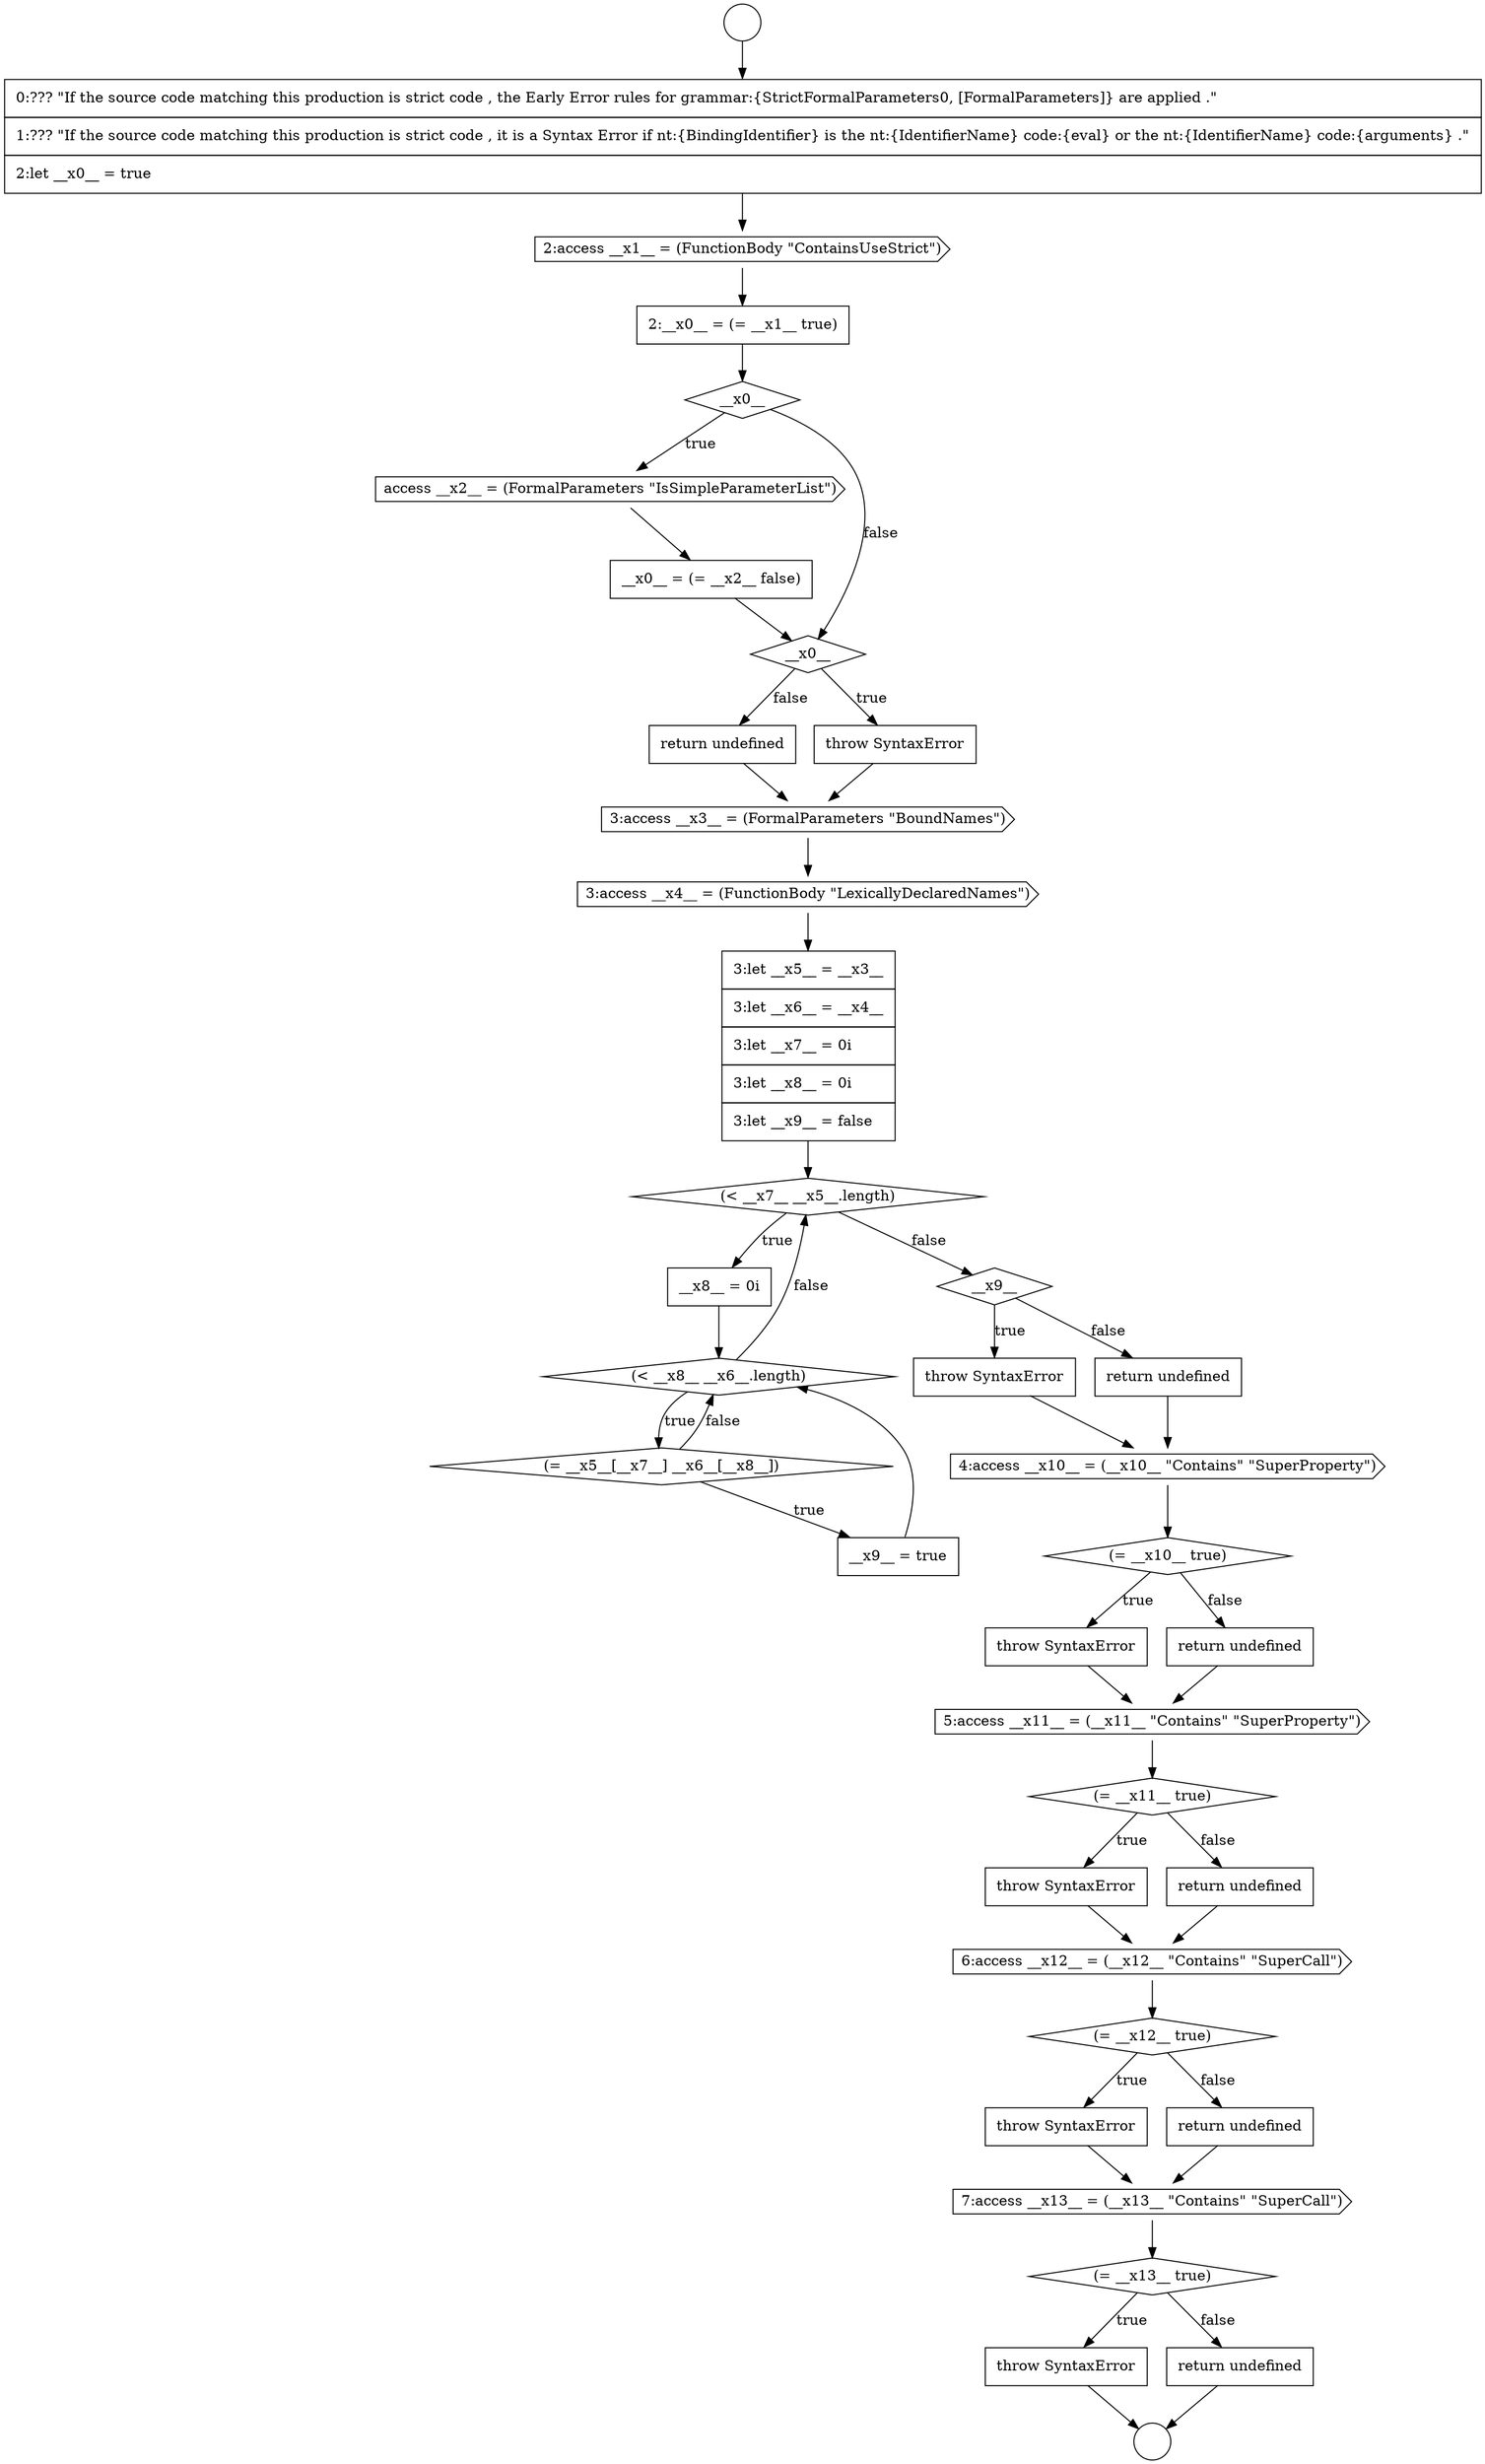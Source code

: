 digraph {
  node16449 [shape=none, margin=0, label=<<font color="black">
    <table border="0" cellborder="1" cellspacing="0" cellpadding="10">
      <tr><td align="left">2:__x0__ = (= __x1__ true)</td></tr>
    </table>
  </font>> color="black" fillcolor="white" style=filled]
  node16481 [shape=none, margin=0, label=<<font color="black">
    <table border="0" cellborder="1" cellspacing="0" cellpadding="10">
      <tr><td align="left">throw SyntaxError</td></tr>
    </table>
  </font>> color="black" fillcolor="white" style=filled]
  node16480 [shape=diamond, label=<<font color="black">(= __x13__ true)</font>> color="black" fillcolor="white" style=filled]
  node16452 [shape=none, margin=0, label=<<font color="black">
    <table border="0" cellborder="1" cellspacing="0" cellpadding="10">
      <tr><td align="left">__x0__ = (= __x2__ false)</td></tr>
    </table>
  </font>> color="black" fillcolor="white" style=filled]
  node16455 [shape=none, margin=0, label=<<font color="black">
    <table border="0" cellborder="1" cellspacing="0" cellpadding="10">
      <tr><td align="left">return undefined</td></tr>
    </table>
  </font>> color="black" fillcolor="white" style=filled]
  node16472 [shape=diamond, label=<<font color="black">(= __x11__ true)</font>> color="black" fillcolor="white" style=filled]
  node16451 [shape=cds, label=<<font color="black">access __x2__ = (FormalParameters &quot;IsSimpleParameterList&quot;)</font>> color="black" fillcolor="white" style=filled]
  node16445 [shape=circle label=" " color="black" fillcolor="white" style=filled]
  node16457 [shape=cds, label=<<font color="black">3:access __x4__ = (FunctionBody &quot;LexicallyDeclaredNames&quot;)</font>> color="black" fillcolor="white" style=filled]
  node16453 [shape=diamond, label=<<font color="black">__x0__</font>> color="black" fillcolor="white" style=filled]
  node16458 [shape=none, margin=0, label=<<font color="black">
    <table border="0" cellborder="1" cellspacing="0" cellpadding="10">
      <tr><td align="left">3:let __x5__ = __x3__</td></tr>
      <tr><td align="left">3:let __x6__ = __x4__</td></tr>
      <tr><td align="left">3:let __x7__ = 0i</td></tr>
      <tr><td align="left">3:let __x8__ = 0i</td></tr>
      <tr><td align="left">3:let __x9__ = false</td></tr>
    </table>
  </font>> color="black" fillcolor="white" style=filled]
  node16447 [shape=none, margin=0, label=<<font color="black">
    <table border="0" cellborder="1" cellspacing="0" cellpadding="10">
      <tr><td align="left">0:??? &quot;If the source code matching this production is strict code , the Early Error rules for grammar:{StrictFormalParameters0, [FormalParameters]} are applied .&quot;</td></tr>
      <tr><td align="left">1:??? &quot;If the source code matching this production is strict code , it is a Syntax Error if nt:{BindingIdentifier} is the nt:{IdentifierName} code:{eval} or the nt:{IdentifierName} code:{arguments} .&quot;</td></tr>
      <tr><td align="left">2:let __x0__ = true</td></tr>
    </table>
  </font>> color="black" fillcolor="white" style=filled]
  node16466 [shape=none, margin=0, label=<<font color="black">
    <table border="0" cellborder="1" cellspacing="0" cellpadding="10">
      <tr><td align="left">return undefined</td></tr>
    </table>
  </font>> color="black" fillcolor="white" style=filled]
  node16459 [shape=diamond, label=<<font color="black">(&lt; __x7__ __x5__.length)</font>> color="black" fillcolor="white" style=filled]
  node16456 [shape=cds, label=<<font color="black">3:access __x3__ = (FormalParameters &quot;BoundNames&quot;)</font>> color="black" fillcolor="white" style=filled]
  node16469 [shape=none, margin=0, label=<<font color="black">
    <table border="0" cellborder="1" cellspacing="0" cellpadding="10">
      <tr><td align="left">throw SyntaxError</td></tr>
    </table>
  </font>> color="black" fillcolor="white" style=filled]
  node16448 [shape=cds, label=<<font color="black">2:access __x1__ = (FunctionBody &quot;ContainsUseStrict&quot;)</font>> color="black" fillcolor="white" style=filled]
  node16463 [shape=none, margin=0, label=<<font color="black">
    <table border="0" cellborder="1" cellspacing="0" cellpadding="10">
      <tr><td align="left">__x9__ = true</td></tr>
    </table>
  </font>> color="black" fillcolor="white" style=filled]
  node16476 [shape=diamond, label=<<font color="black">(= __x12__ true)</font>> color="black" fillcolor="white" style=filled]
  node16460 [shape=none, margin=0, label=<<font color="black">
    <table border="0" cellborder="1" cellspacing="0" cellpadding="10">
      <tr><td align="left">__x8__ = 0i</td></tr>
    </table>
  </font>> color="black" fillcolor="white" style=filled]
  node16465 [shape=none, margin=0, label=<<font color="black">
    <table border="0" cellborder="1" cellspacing="0" cellpadding="10">
      <tr><td align="left">throw SyntaxError</td></tr>
    </table>
  </font>> color="black" fillcolor="white" style=filled]
  node16468 [shape=diamond, label=<<font color="black">(= __x10__ true)</font>> color="black" fillcolor="white" style=filled]
  node16473 [shape=none, margin=0, label=<<font color="black">
    <table border="0" cellborder="1" cellspacing="0" cellpadding="10">
      <tr><td align="left">throw SyntaxError</td></tr>
    </table>
  </font>> color="black" fillcolor="white" style=filled]
  node16464 [shape=diamond, label=<<font color="black">__x9__</font>> color="black" fillcolor="white" style=filled]
  node16477 [shape=none, margin=0, label=<<font color="black">
    <table border="0" cellborder="1" cellspacing="0" cellpadding="10">
      <tr><td align="left">throw SyntaxError</td></tr>
    </table>
  </font>> color="black" fillcolor="white" style=filled]
  node16454 [shape=none, margin=0, label=<<font color="black">
    <table border="0" cellborder="1" cellspacing="0" cellpadding="10">
      <tr><td align="left">throw SyntaxError</td></tr>
    </table>
  </font>> color="black" fillcolor="white" style=filled]
  node16471 [shape=cds, label=<<font color="black">5:access __x11__ = (__x11__ &quot;Contains&quot; &quot;SuperProperty&quot;)</font>> color="black" fillcolor="white" style=filled]
  node16474 [shape=none, margin=0, label=<<font color="black">
    <table border="0" cellborder="1" cellspacing="0" cellpadding="10">
      <tr><td align="left">return undefined</td></tr>
    </table>
  </font>> color="black" fillcolor="white" style=filled]
  node16467 [shape=cds, label=<<font color="black">4:access __x10__ = (__x10__ &quot;Contains&quot; &quot;SuperProperty&quot;)</font>> color="black" fillcolor="white" style=filled]
  node16446 [shape=circle label=" " color="black" fillcolor="white" style=filled]
  node16461 [shape=diamond, label=<<font color="black">(&lt; __x8__ __x6__.length)</font>> color="black" fillcolor="white" style=filled]
  node16478 [shape=none, margin=0, label=<<font color="black">
    <table border="0" cellborder="1" cellspacing="0" cellpadding="10">
      <tr><td align="left">return undefined</td></tr>
    </table>
  </font>> color="black" fillcolor="white" style=filled]
  node16475 [shape=cds, label=<<font color="black">6:access __x12__ = (__x12__ &quot;Contains&quot; &quot;SuperCall&quot;)</font>> color="black" fillcolor="white" style=filled]
  node16450 [shape=diamond, label=<<font color="black">__x0__</font>> color="black" fillcolor="white" style=filled]
  node16470 [shape=none, margin=0, label=<<font color="black">
    <table border="0" cellborder="1" cellspacing="0" cellpadding="10">
      <tr><td align="left">return undefined</td></tr>
    </table>
  </font>> color="black" fillcolor="white" style=filled]
  node16482 [shape=none, margin=0, label=<<font color="black">
    <table border="0" cellborder="1" cellspacing="0" cellpadding="10">
      <tr><td align="left">return undefined</td></tr>
    </table>
  </font>> color="black" fillcolor="white" style=filled]
  node16462 [shape=diamond, label=<<font color="black">(= __x5__[__x7__] __x6__[__x8__])</font>> color="black" fillcolor="white" style=filled]
  node16479 [shape=cds, label=<<font color="black">7:access __x13__ = (__x13__ &quot;Contains&quot; &quot;SuperCall&quot;)</font>> color="black" fillcolor="white" style=filled]
  node16449 -> node16450 [ color="black"]
  node16479 -> node16480 [ color="black"]
  node16470 -> node16471 [ color="black"]
  node16478 -> node16479 [ color="black"]
  node16468 -> node16469 [label=<<font color="black">true</font>> color="black"]
  node16468 -> node16470 [label=<<font color="black">false</font>> color="black"]
  node16458 -> node16459 [ color="black"]
  node16455 -> node16456 [ color="black"]
  node16459 -> node16460 [label=<<font color="black">true</font>> color="black"]
  node16459 -> node16464 [label=<<font color="black">false</font>> color="black"]
  node16461 -> node16462 [label=<<font color="black">true</font>> color="black"]
  node16461 -> node16459 [label=<<font color="black">false</font>> color="black"]
  node16454 -> node16456 [ color="black"]
  node16474 -> node16475 [ color="black"]
  node16466 -> node16467 [ color="black"]
  node16477 -> node16479 [ color="black"]
  node16453 -> node16454 [label=<<font color="black">true</font>> color="black"]
  node16453 -> node16455 [label=<<font color="black">false</font>> color="black"]
  node16482 -> node16446 [ color="black"]
  node16471 -> node16472 [ color="black"]
  node16460 -> node16461 [ color="black"]
  node16445 -> node16447 [ color="black"]
  node16456 -> node16457 [ color="black"]
  node16480 -> node16481 [label=<<font color="black">true</font>> color="black"]
  node16480 -> node16482 [label=<<font color="black">false</font>> color="black"]
  node16464 -> node16465 [label=<<font color="black">true</font>> color="black"]
  node16464 -> node16466 [label=<<font color="black">false</font>> color="black"]
  node16451 -> node16452 [ color="black"]
  node16462 -> node16463 [label=<<font color="black">true</font>> color="black"]
  node16462 -> node16461 [label=<<font color="black">false</font>> color="black"]
  node16481 -> node16446 [ color="black"]
  node16447 -> node16448 [ color="black"]
  node16469 -> node16471 [ color="black"]
  node16465 -> node16467 [ color="black"]
  node16448 -> node16449 [ color="black"]
  node16475 -> node16476 [ color="black"]
  node16457 -> node16458 [ color="black"]
  node16450 -> node16451 [label=<<font color="black">true</font>> color="black"]
  node16450 -> node16453 [label=<<font color="black">false</font>> color="black"]
  node16472 -> node16473 [label=<<font color="black">true</font>> color="black"]
  node16472 -> node16474 [label=<<font color="black">false</font>> color="black"]
  node16452 -> node16453 [ color="black"]
  node16476 -> node16477 [label=<<font color="black">true</font>> color="black"]
  node16476 -> node16478 [label=<<font color="black">false</font>> color="black"]
  node16467 -> node16468 [ color="black"]
  node16473 -> node16475 [ color="black"]
  node16463 -> node16461 [ color="black"]
}
